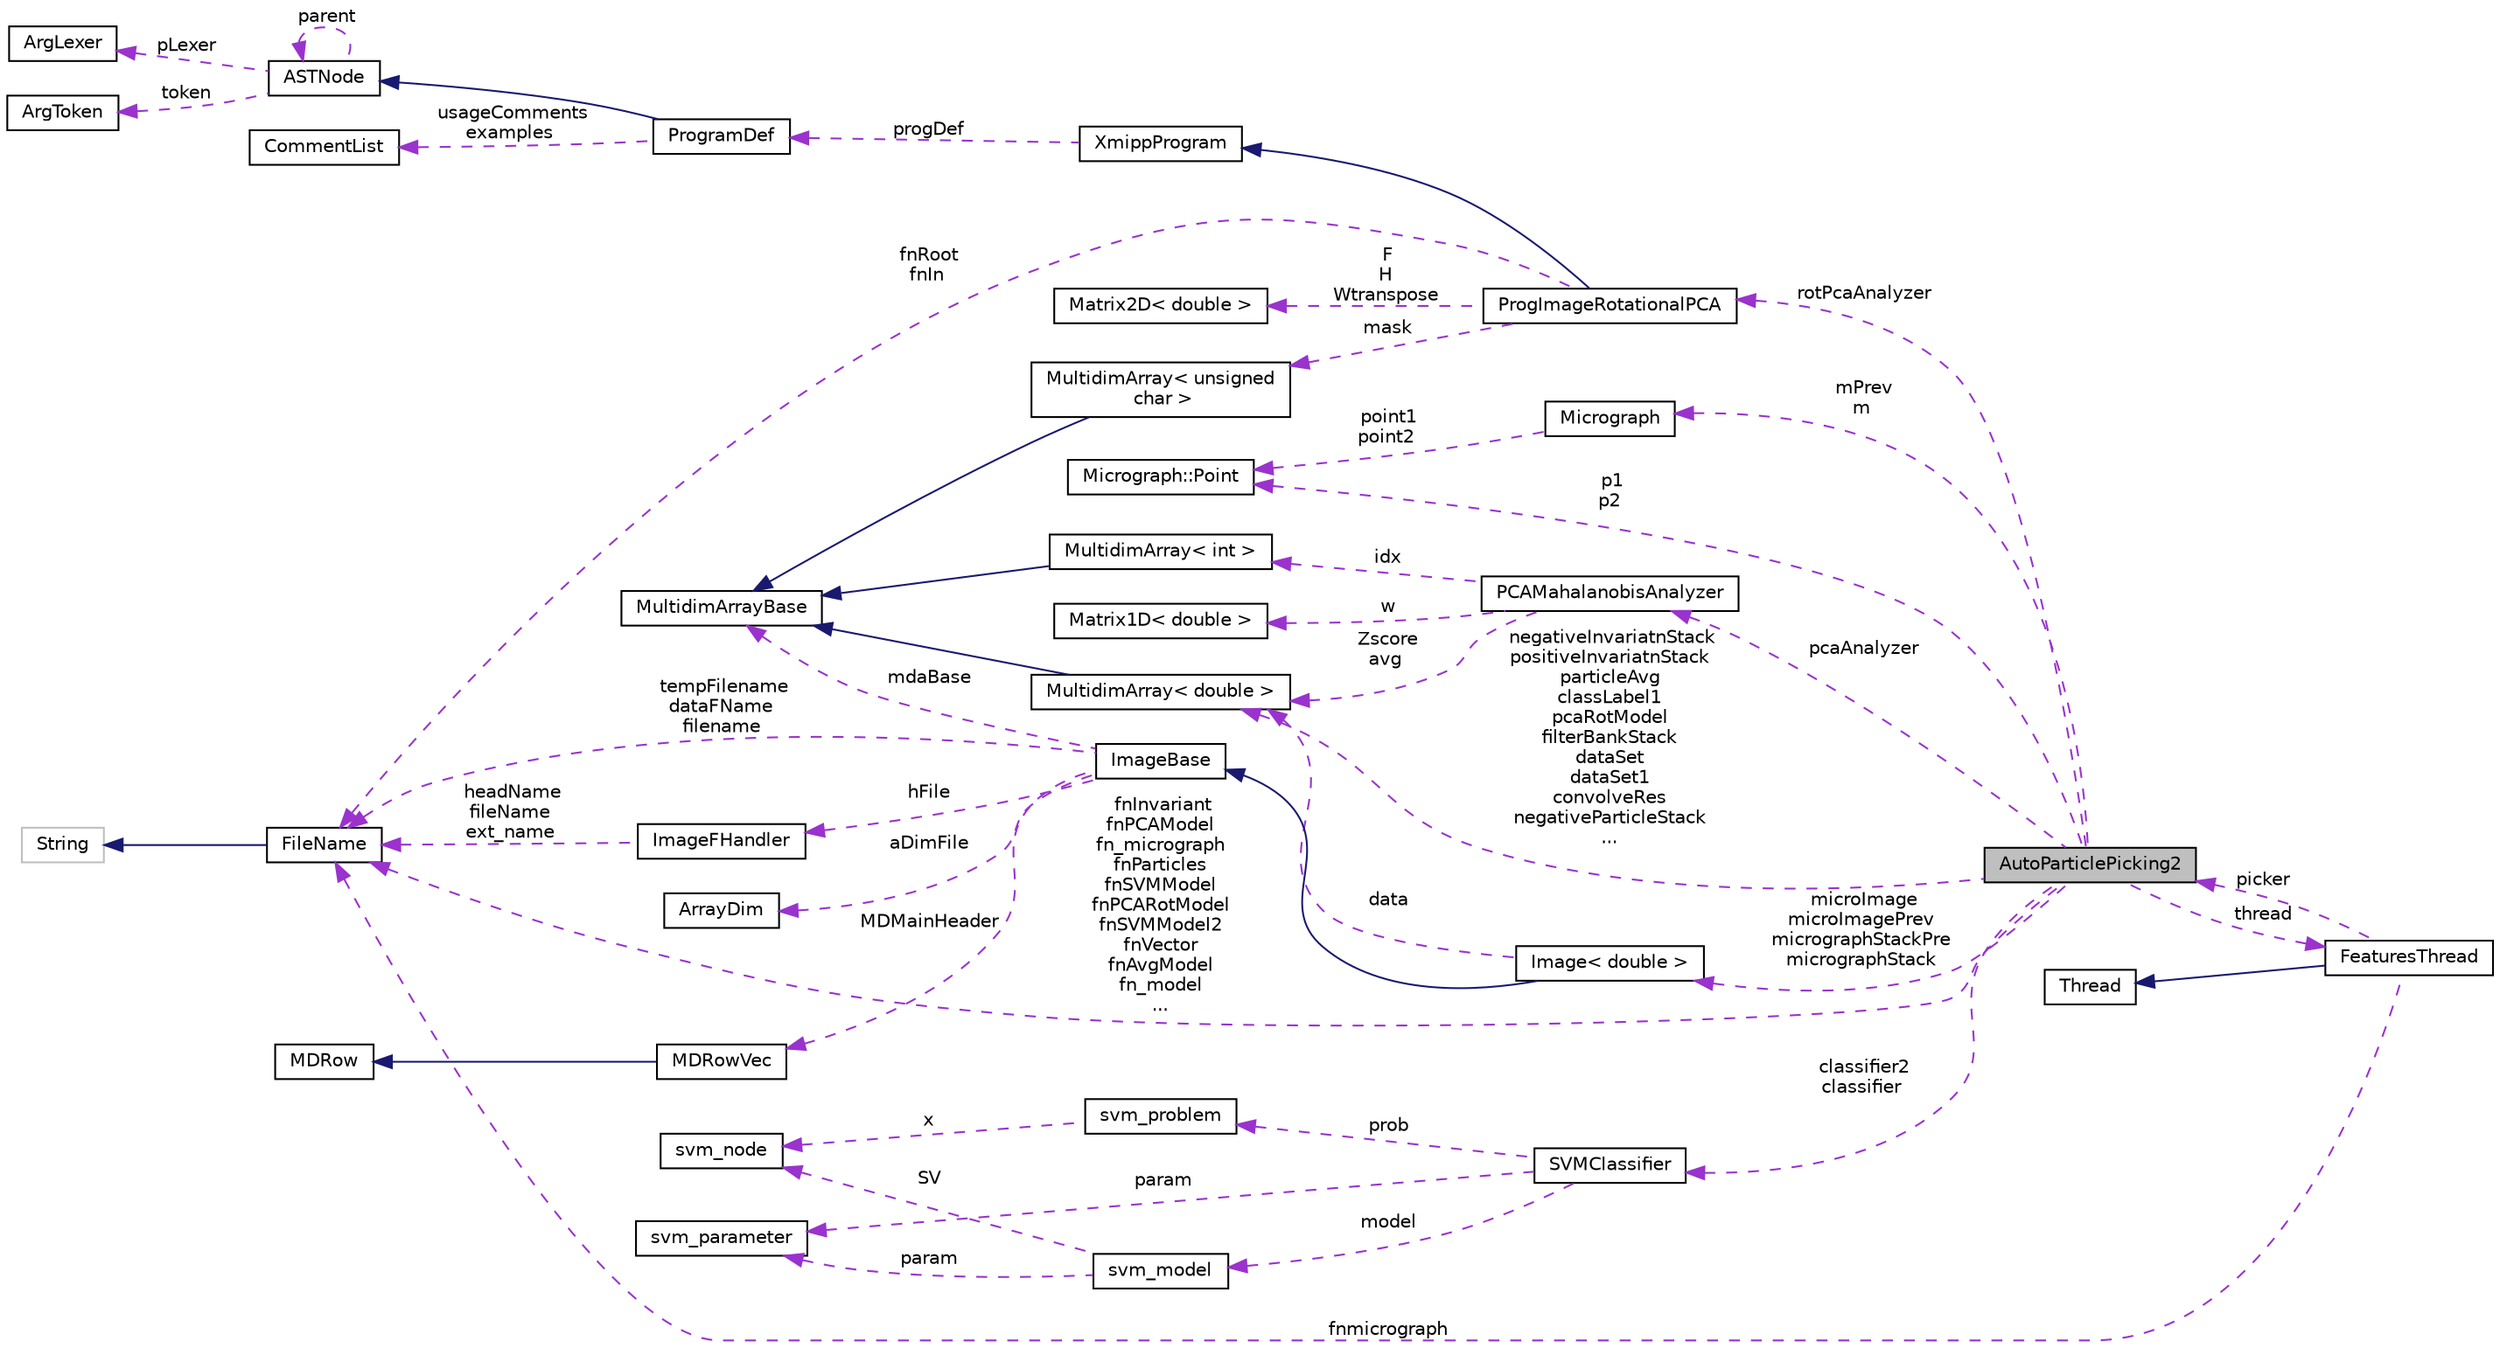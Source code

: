 digraph "AutoParticlePicking2"
{
  edge [fontname="Helvetica",fontsize="10",labelfontname="Helvetica",labelfontsize="10"];
  node [fontname="Helvetica",fontsize="10",shape=record];
  rankdir="LR";
  Node1 [label="AutoParticlePicking2",height=0.2,width=0.4,color="black", fillcolor="grey75", style="filled", fontcolor="black"];
  Node2 -> Node1 [dir="back",color="darkorchid3",fontsize="10",style="dashed",label=" p1\np2" ,fontname="Helvetica"];
  Node2 [label="Micrograph::Point",height=0.2,width=0.4,color="black", fillcolor="white", style="filled",URL="$structMicrograph_1_1Point.html"];
  Node3 -> Node1 [dir="back",color="darkorchid3",fontsize="10",style="dashed",label=" pcaAnalyzer" ,fontname="Helvetica"];
  Node3 [label="PCAMahalanobisAnalyzer",height=0.2,width=0.4,color="black", fillcolor="white", style="filled",URL="$classPCAMahalanobisAnalyzer.html"];
  Node4 -> Node3 [dir="back",color="darkorchid3",fontsize="10",style="dashed",label=" w" ,fontname="Helvetica"];
  Node4 [label="Matrix1D\< double \>",height=0.2,width=0.4,color="black", fillcolor="white", style="filled",URL="$classMatrix1D.html"];
  Node5 -> Node3 [dir="back",color="darkorchid3",fontsize="10",style="dashed",label=" Zscore\navg" ,fontname="Helvetica"];
  Node5 [label="MultidimArray\< double \>",height=0.2,width=0.4,color="black", fillcolor="white", style="filled",URL="$classMultidimArray.html"];
  Node6 -> Node5 [dir="back",color="midnightblue",fontsize="10",style="solid",fontname="Helvetica"];
  Node6 [label="MultidimArrayBase",height=0.2,width=0.4,color="black", fillcolor="white", style="filled",URL="$classMultidimArrayBase.html"];
  Node7 -> Node3 [dir="back",color="darkorchid3",fontsize="10",style="dashed",label=" idx" ,fontname="Helvetica"];
  Node7 [label="MultidimArray\< int \>",height=0.2,width=0.4,color="black", fillcolor="white", style="filled",URL="$classMultidimArray.html"];
  Node6 -> Node7 [dir="back",color="midnightblue",fontsize="10",style="solid",fontname="Helvetica"];
  Node8 -> Node1 [dir="back",color="darkorchid3",fontsize="10",style="dashed",label=" thread" ,fontname="Helvetica"];
  Node8 [label="FeaturesThread",height=0.2,width=0.4,color="black", fillcolor="white", style="filled",URL="$classFeaturesThread.html"];
  Node9 -> Node8 [dir="back",color="midnightblue",fontsize="10",style="solid",fontname="Helvetica"];
  Node9 [label="Thread",height=0.2,width=0.4,color="black", fillcolor="white", style="filled",URL="$classThread.html"];
  Node1 -> Node8 [dir="back",color="darkorchid3",fontsize="10",style="dashed",label=" picker" ,fontname="Helvetica"];
  Node10 -> Node8 [dir="back",color="darkorchid3",fontsize="10",style="dashed",label=" fnmicrograph" ,fontname="Helvetica"];
  Node10 [label="FileName",height=0.2,width=0.4,color="black", fillcolor="white", style="filled",URL="$classFileName.html"];
  Node11 -> Node10 [dir="back",color="midnightblue",fontsize="10",style="solid",fontname="Helvetica"];
  Node11 [label="String",height=0.2,width=0.4,color="grey75", fillcolor="white", style="filled"];
  Node12 -> Node1 [dir="back",color="darkorchid3",fontsize="10",style="dashed",label=" classifier2\nclassifier" ,fontname="Helvetica"];
  Node12 [label="SVMClassifier",height=0.2,width=0.4,color="black", fillcolor="white", style="filled",URL="$classSVMClassifier.html"];
  Node13 -> Node12 [dir="back",color="darkorchid3",fontsize="10",style="dashed",label=" prob" ,fontname="Helvetica"];
  Node13 [label="svm_problem",height=0.2,width=0.4,color="black", fillcolor="white", style="filled",URL="$structsvm__problem.html"];
  Node14 -> Node13 [dir="back",color="darkorchid3",fontsize="10",style="dashed",label=" x" ,fontname="Helvetica"];
  Node14 [label="svm_node",height=0.2,width=0.4,color="black", fillcolor="white", style="filled",URL="$structsvm__node.html"];
  Node15 -> Node12 [dir="back",color="darkorchid3",fontsize="10",style="dashed",label=" model" ,fontname="Helvetica"];
  Node15 [label="svm_model",height=0.2,width=0.4,color="black", fillcolor="white", style="filled",URL="$structsvm__model.html"];
  Node14 -> Node15 [dir="back",color="darkorchid3",fontsize="10",style="dashed",label=" SV" ,fontname="Helvetica"];
  Node16 -> Node15 [dir="back",color="darkorchid3",fontsize="10",style="dashed",label=" param" ,fontname="Helvetica"];
  Node16 [label="svm_parameter",height=0.2,width=0.4,color="black", fillcolor="white", style="filled",URL="$structsvm__parameter.html"];
  Node16 -> Node12 [dir="back",color="darkorchid3",fontsize="10",style="dashed",label=" param" ,fontname="Helvetica"];
  Node17 -> Node1 [dir="back",color="darkorchid3",fontsize="10",style="dashed",label=" mPrev\nm" ,fontname="Helvetica"];
  Node17 [label="Micrograph",height=0.2,width=0.4,color="black", fillcolor="white", style="filled",URL="$classMicrograph.html"];
  Node2 -> Node17 [dir="back",color="darkorchid3",fontsize="10",style="dashed",label=" point1\npoint2" ,fontname="Helvetica"];
  Node18 -> Node1 [dir="back",color="darkorchid3",fontsize="10",style="dashed",label=" rotPcaAnalyzer" ,fontname="Helvetica"];
  Node18 [label="ProgImageRotationalPCA",height=0.2,width=0.4,color="black", fillcolor="white", style="filled",URL="$classProgImageRotationalPCA.html"];
  Node19 -> Node18 [dir="back",color="midnightblue",fontsize="10",style="solid",fontname="Helvetica"];
  Node19 [label="XmippProgram",height=0.2,width=0.4,color="black", fillcolor="white", style="filled",URL="$classXmippProgram.html"];
  Node20 -> Node19 [dir="back",color="darkorchid3",fontsize="10",style="dashed",label=" progDef" ,fontname="Helvetica"];
  Node20 [label="ProgramDef",height=0.2,width=0.4,color="black", fillcolor="white", style="filled",URL="$classProgramDef.html"];
  Node21 -> Node20 [dir="back",color="midnightblue",fontsize="10",style="solid",fontname="Helvetica"];
  Node21 [label="ASTNode",height=0.2,width=0.4,color="black", fillcolor="white", style="filled",URL="$classASTNode.html"];
  Node22 -> Node21 [dir="back",color="darkorchid3",fontsize="10",style="dashed",label=" token" ,fontname="Helvetica"];
  Node22 [label="ArgToken",height=0.2,width=0.4,color="black", fillcolor="white", style="filled",URL="$classArgToken.html"];
  Node23 -> Node21 [dir="back",color="darkorchid3",fontsize="10",style="dashed",label=" pLexer" ,fontname="Helvetica"];
  Node23 [label="ArgLexer",height=0.2,width=0.4,color="black", fillcolor="white", style="filled",URL="$classArgLexer.html"];
  Node21 -> Node21 [dir="back",color="darkorchid3",fontsize="10",style="dashed",label=" parent" ,fontname="Helvetica"];
  Node24 -> Node20 [dir="back",color="darkorchid3",fontsize="10",style="dashed",label=" usageComments\nexamples" ,fontname="Helvetica"];
  Node24 [label="CommentList",height=0.2,width=0.4,color="black", fillcolor="white", style="filled",URL="$classCommentList.html"];
  Node25 -> Node18 [dir="back",color="darkorchid3",fontsize="10",style="dashed",label=" F\nH\nWtranspose" ,fontname="Helvetica"];
  Node25 [label="Matrix2D\< double \>",height=0.2,width=0.4,color="black", fillcolor="white", style="filled",URL="$classMatrix2D.html"];
  Node26 -> Node18 [dir="back",color="darkorchid3",fontsize="10",style="dashed",label=" mask" ,fontname="Helvetica"];
  Node26 [label="MultidimArray\< unsigned\l char \>",height=0.2,width=0.4,color="black", fillcolor="white", style="filled",URL="$classMultidimArray.html"];
  Node6 -> Node26 [dir="back",color="midnightblue",fontsize="10",style="solid",fontname="Helvetica"];
  Node10 -> Node18 [dir="back",color="darkorchid3",fontsize="10",style="dashed",label=" fnRoot\nfnIn" ,fontname="Helvetica"];
  Node27 -> Node1 [dir="back",color="darkorchid3",fontsize="10",style="dashed",label=" microImage\nmicroImagePrev\nmicrographStackPre\nmicrographStack" ,fontname="Helvetica"];
  Node27 [label="Image\< double \>",height=0.2,width=0.4,color="black", fillcolor="white", style="filled",URL="$classImage.html"];
  Node28 -> Node27 [dir="back",color="midnightblue",fontsize="10",style="solid",fontname="Helvetica"];
  Node28 [label="ImageBase",height=0.2,width=0.4,color="black", fillcolor="white", style="filled",URL="$classImageBase.html",tooltip="Image base class. "];
  Node6 -> Node28 [dir="back",color="darkorchid3",fontsize="10",style="dashed",label=" mdaBase" ,fontname="Helvetica"];
  Node29 -> Node28 [dir="back",color="darkorchid3",fontsize="10",style="dashed",label=" MDMainHeader" ,fontname="Helvetica"];
  Node29 [label="MDRowVec",height=0.2,width=0.4,color="black", fillcolor="white", style="filled",URL="$classMDRowVec.html"];
  Node30 -> Node29 [dir="back",color="midnightblue",fontsize="10",style="solid",fontname="Helvetica"];
  Node30 [label="MDRow",height=0.2,width=0.4,color="black", fillcolor="white", style="filled",URL="$classMDRow.html"];
  Node31 -> Node28 [dir="back",color="darkorchid3",fontsize="10",style="dashed",label=" hFile" ,fontname="Helvetica"];
  Node31 [label="ImageFHandler",height=0.2,width=0.4,color="black", fillcolor="white", style="filled",URL="$structImageFHandler.html"];
  Node10 -> Node31 [dir="back",color="darkorchid3",fontsize="10",style="dashed",label=" headName\nfileName\next_name" ,fontname="Helvetica"];
  Node32 -> Node28 [dir="back",color="darkorchid3",fontsize="10",style="dashed",label=" aDimFile" ,fontname="Helvetica"];
  Node32 [label="ArrayDim",height=0.2,width=0.4,color="black", fillcolor="white", style="filled",URL="$structArrayDim.html"];
  Node10 -> Node28 [dir="back",color="darkorchid3",fontsize="10",style="dashed",label=" tempFilename\ndataFName\nfilename" ,fontname="Helvetica"];
  Node5 -> Node27 [dir="back",color="darkorchid3",fontsize="10",style="dashed",label=" data" ,fontname="Helvetica"];
  Node5 -> Node1 [dir="back",color="darkorchid3",fontsize="10",style="dashed",label=" negativeInvariatnStack\npositiveInvariatnStack\nparticleAvg\nclassLabel1\npcaRotModel\nfilterBankStack\ndataSet\ndataSet1\nconvolveRes\nnegativeParticleStack\n..." ,fontname="Helvetica"];
  Node10 -> Node1 [dir="back",color="darkorchid3",fontsize="10",style="dashed",label=" fnInvariant\nfnPCAModel\nfn_micrograph\nfnParticles\nfnSVMModel\nfnPCARotModel\nfnSVMModel2\nfnVector\nfnAvgModel\nfn_model\n..." ,fontname="Helvetica"];
}
